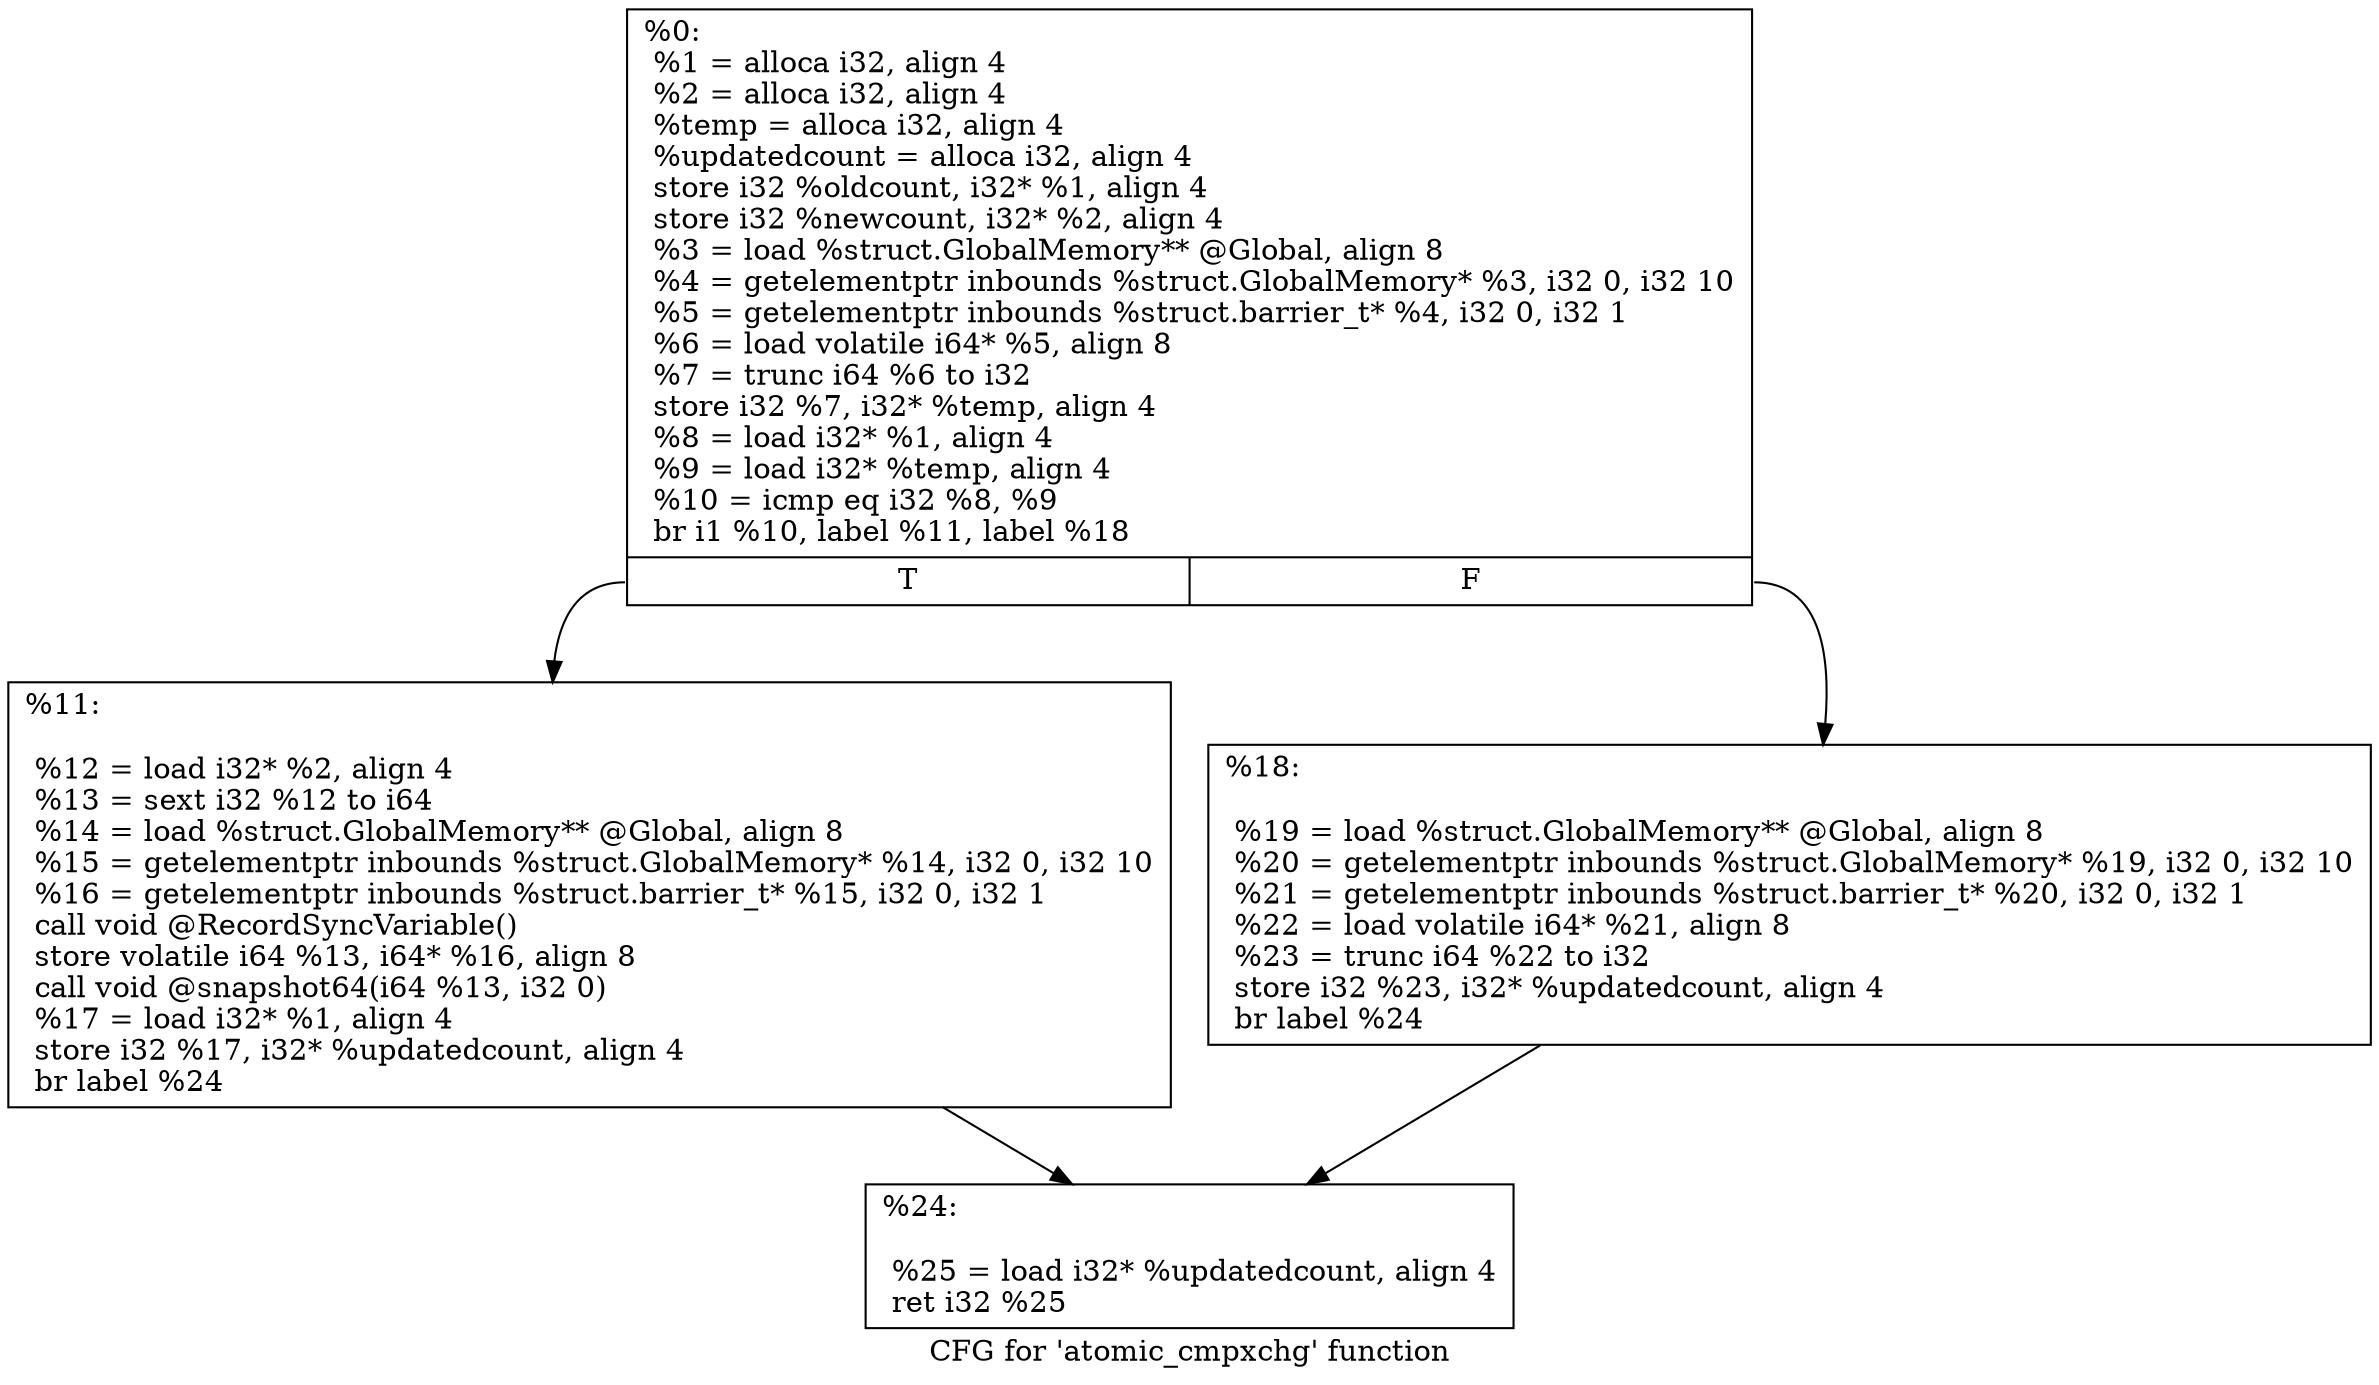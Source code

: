 digraph "CFG for 'atomic_cmpxchg' function" {
	label="CFG for 'atomic_cmpxchg' function";

	Node0x2ba3e90 [shape=record,label="{%0:\l  %1 = alloca i32, align 4\l  %2 = alloca i32, align 4\l  %temp = alloca i32, align 4\l  %updatedcount = alloca i32, align 4\l  store i32 %oldcount, i32* %1, align 4\l  store i32 %newcount, i32* %2, align 4\l  %3 = load %struct.GlobalMemory** @Global, align 8\l  %4 = getelementptr inbounds %struct.GlobalMemory* %3, i32 0, i32 10\l  %5 = getelementptr inbounds %struct.barrier_t* %4, i32 0, i32 1\l  %6 = load volatile i64* %5, align 8\l  %7 = trunc i64 %6 to i32\l  store i32 %7, i32* %temp, align 4\l  %8 = load i32* %1, align 4\l  %9 = load i32* %temp, align 4\l  %10 = icmp eq i32 %8, %9\l  br i1 %10, label %11, label %18\l|{<s0>T|<s1>F}}"];
	Node0x2ba3e90:s0 -> Node0x2ba3ef0;
	Node0x2ba3e90:s1 -> Node0x2ba3f50;
	Node0x2ba3ef0 [shape=record,label="{%11:\l\l  %12 = load i32* %2, align 4\l  %13 = sext i32 %12 to i64\l  %14 = load %struct.GlobalMemory** @Global, align 8\l  %15 = getelementptr inbounds %struct.GlobalMemory* %14, i32 0, i32 10\l  %16 = getelementptr inbounds %struct.barrier_t* %15, i32 0, i32 1\l  call void @RecordSyncVariable()\l  store volatile i64 %13, i64* %16, align 8\l  call void @snapshot64(i64 %13, i32 0)\l  %17 = load i32* %1, align 4\l  store i32 %17, i32* %updatedcount, align 4\l  br label %24\l}"];
	Node0x2ba3ef0 -> Node0x2ba7180;
	Node0x2ba3f50 [shape=record,label="{%18:\l\l  %19 = load %struct.GlobalMemory** @Global, align 8\l  %20 = getelementptr inbounds %struct.GlobalMemory* %19, i32 0, i32 10\l  %21 = getelementptr inbounds %struct.barrier_t* %20, i32 0, i32 1\l  %22 = load volatile i64* %21, align 8\l  %23 = trunc i64 %22 to i32\l  store i32 %23, i32* %updatedcount, align 4\l  br label %24\l}"];
	Node0x2ba3f50 -> Node0x2ba7180;
	Node0x2ba7180 [shape=record,label="{%24:\l\l  %25 = load i32* %updatedcount, align 4\l  ret i32 %25\l}"];
}
